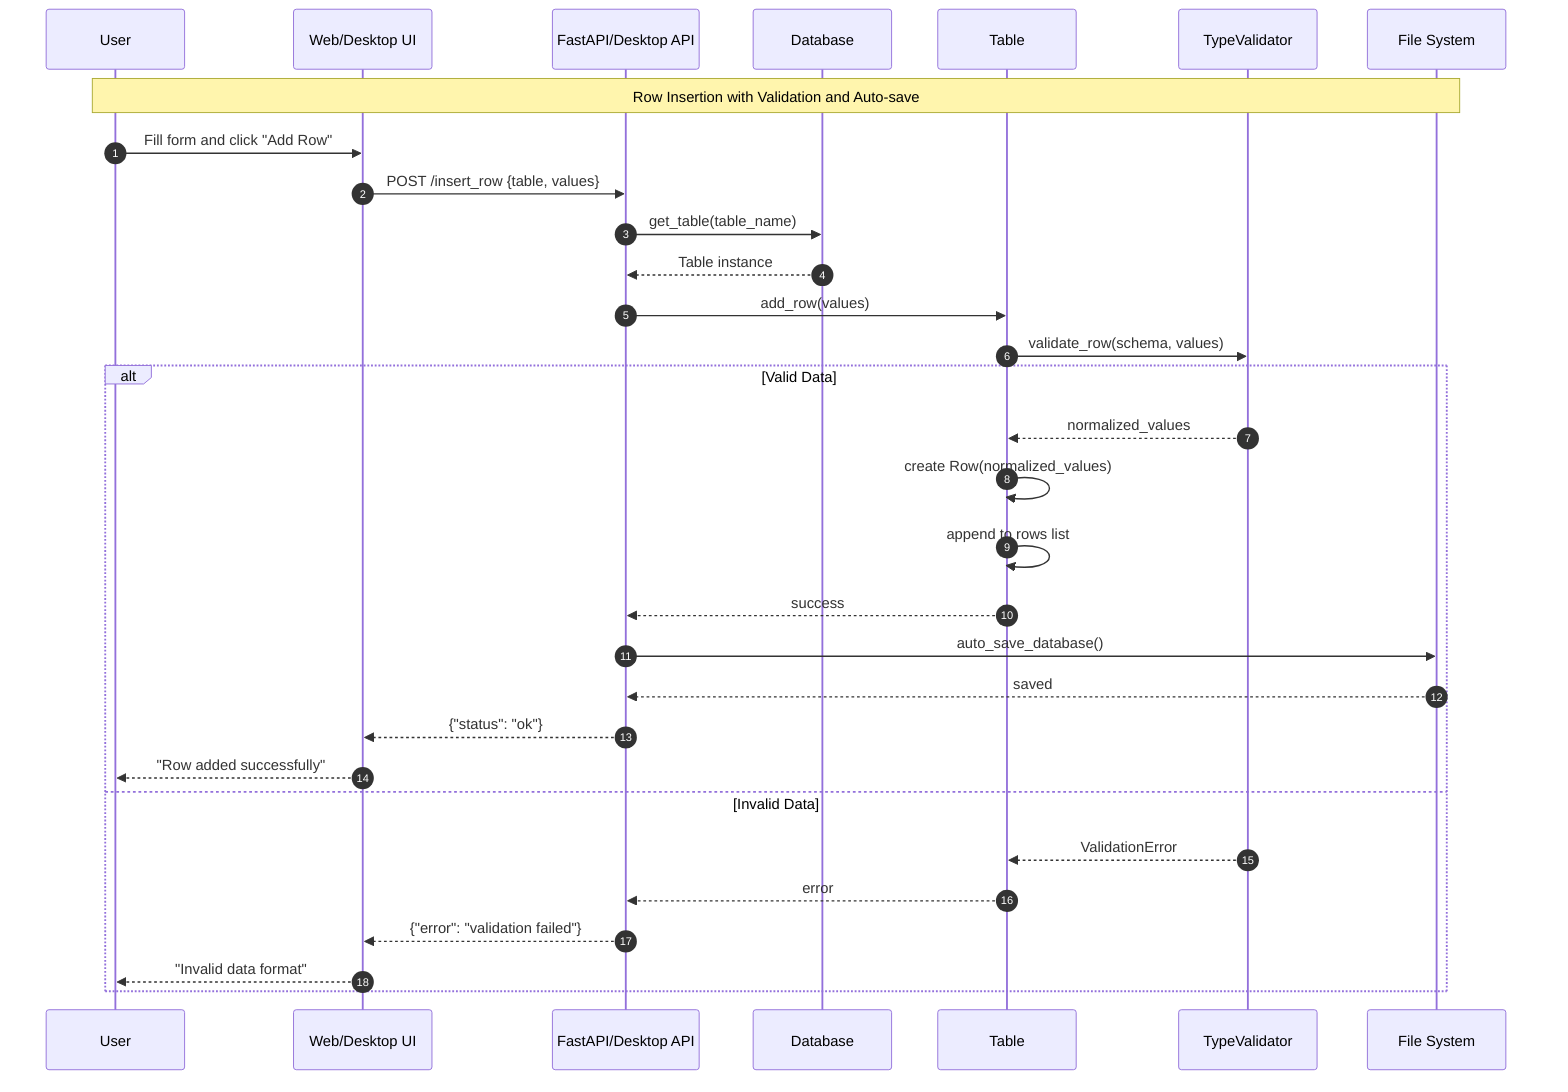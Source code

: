 sequenceDiagram
    autonumber
    participant U as User
    participant UI as Web/Desktop UI
    participant API as FastAPI/Desktop API
    participant DB as Database
    participant T as Table
    participant V as TypeValidator
    participant FS as File System

    Note over U,FS: Row Insertion with Validation and Auto-save

    U->>UI: Fill form and click "Add Row"
    UI->>API: POST /insert_row {table, values}
    API->>DB: get_table(table_name)
    DB-->>API: Table instance
    API->>T: add_row(values)
    T->>V: validate_row(schema, values)
    
    alt Valid Data
        V-->>T: normalized_values
        T->>T: create Row(normalized_values)
        T->>T: append to rows list
        T-->>API: success
        API->>FS: auto_save_database()
        FS-->>API: saved
        API-->>UI: {"status": "ok"}
        UI-->>U: "Row added successfully"
    else Invalid Data
        V-->>T: ValidationError
        T-->>API: error
        API-->>UI: {"error": "validation failed"}
        UI-->>U: "Invalid data format"
    end